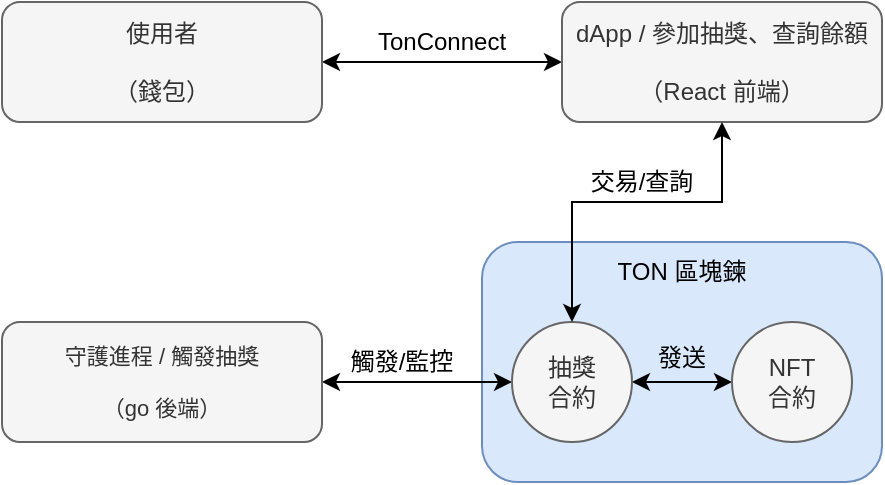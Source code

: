 <mxfile version="24.7.5" pages="2">
  <diagram name="第 1 页" id="FOlYxHShmwy1e1oTtc97">
    <mxGraphModel dx="675" dy="481" grid="1" gridSize="10" guides="1" tooltips="1" connect="1" arrows="1" fold="1" page="1" pageScale="1" pageWidth="827" pageHeight="1169" math="0" shadow="0">
      <root>
        <mxCell id="0" />
        <mxCell id="1" parent="0" />
        <mxCell id="Q_ZhAPwViul3IWRuw0_R-4" style="edgeStyle=orthogonalEdgeStyle;rounded=0;orthogonalLoop=1;jettySize=auto;html=1;exitX=1;exitY=0.5;exitDx=0;exitDy=0;entryX=0;entryY=0.5;entryDx=0;entryDy=0;startArrow=classic;startFill=1;" edge="1" parent="1" source="Q_ZhAPwViul3IWRuw0_R-2" target="Q_ZhAPwViul3IWRuw0_R-3">
          <mxGeometry relative="1" as="geometry" />
        </mxCell>
        <mxCell id="Q_ZhAPwViul3IWRuw0_R-2" value="使用者&lt;br&gt;&lt;br&gt;（錢包）" style="rounded=1;whiteSpace=wrap;html=1;fillColor=#f5f5f5;fontColor=#333333;strokeColor=#666666;" vertex="1" parent="1">
          <mxGeometry x="40" y="260" width="160" height="60" as="geometry" />
        </mxCell>
        <mxCell id="Q_ZhAPwViul3IWRuw0_R-3" value="dApp / 參加抽獎、查詢餘額&lt;br&gt;&lt;br&gt;（React 前端）" style="rounded=1;whiteSpace=wrap;html=1;fillColor=#f5f5f5;fontColor=#333333;strokeColor=#666666;" vertex="1" parent="1">
          <mxGeometry x="320" y="260" width="160" height="60" as="geometry" />
        </mxCell>
        <mxCell id="Q_ZhAPwViul3IWRuw0_R-5" value="" style="rounded=1;whiteSpace=wrap;html=1;fillColor=#dae8fc;strokeColor=#6c8ebf;" vertex="1" parent="1">
          <mxGeometry x="280" y="380" width="200" height="120" as="geometry" />
        </mxCell>
        <mxCell id="Q_ZhAPwViul3IWRuw0_R-8" style="edgeStyle=orthogonalEdgeStyle;rounded=0;orthogonalLoop=1;jettySize=auto;html=1;exitX=1;exitY=0.5;exitDx=0;exitDy=0;entryX=0;entryY=0.5;entryDx=0;entryDy=0;startArrow=classic;startFill=1;" edge="1" parent="1" source="Q_ZhAPwViul3IWRuw0_R-7" target="Q_ZhAPwViul3IWRuw0_R-12">
          <mxGeometry relative="1" as="geometry" />
        </mxCell>
        <mxCell id="Q_ZhAPwViul3IWRuw0_R-7" value="守護進程 / 觸發抽獎&lt;br&gt;&lt;br style=&quot;font-size: 11px;&quot;&gt;（go 後端）" style="rounded=1;whiteSpace=wrap;html=1;fontSize=11;fillColor=#f5f5f5;fontColor=#333333;strokeColor=#666666;" vertex="1" parent="1">
          <mxGeometry x="40" y="420" width="160" height="60" as="geometry" />
        </mxCell>
        <mxCell id="Q_ZhAPwViul3IWRuw0_R-9" value="觸發/監控" style="text;html=1;align=center;verticalAlign=middle;whiteSpace=wrap;rounded=0;" vertex="1" parent="1">
          <mxGeometry x="210" y="430" width="60" height="20" as="geometry" />
        </mxCell>
        <mxCell id="Q_ZhAPwViul3IWRuw0_R-10" value="交易/查詢" style="text;html=1;align=center;verticalAlign=middle;whiteSpace=wrap;rounded=0;fillColor=default;" vertex="1" parent="1">
          <mxGeometry x="330" y="340" width="60" height="20" as="geometry" />
        </mxCell>
        <mxCell id="Q_ZhAPwViul3IWRuw0_R-11" value="TON 區塊鍊" style="text;html=1;align=center;verticalAlign=middle;whiteSpace=wrap;rounded=0;" vertex="1" parent="1">
          <mxGeometry x="345" y="380" width="70" height="30" as="geometry" />
        </mxCell>
        <mxCell id="Q_ZhAPwViul3IWRuw0_R-14" style="edgeStyle=orthogonalEdgeStyle;rounded=0;orthogonalLoop=1;jettySize=auto;html=1;exitX=1;exitY=0.5;exitDx=0;exitDy=0;entryX=0;entryY=0.5;entryDx=0;entryDy=0;startArrow=classic;startFill=1;" edge="1" parent="1" source="Q_ZhAPwViul3IWRuw0_R-12" target="Q_ZhAPwViul3IWRuw0_R-13">
          <mxGeometry relative="1" as="geometry" />
        </mxCell>
        <mxCell id="Q_ZhAPwViul3IWRuw0_R-12" value="抽獎&lt;br&gt;合約" style="ellipse;whiteSpace=wrap;html=1;aspect=fixed;fillColor=#f5f5f5;fontColor=#333333;strokeColor=#666666;" vertex="1" parent="1">
          <mxGeometry x="295" y="420" width="60" height="60" as="geometry" />
        </mxCell>
        <mxCell id="Q_ZhAPwViul3IWRuw0_R-13" value="NFT&lt;br&gt;合約" style="ellipse;whiteSpace=wrap;html=1;aspect=fixed;fillColor=#f5f5f5;fontColor=#333333;strokeColor=#666666;" vertex="1" parent="1">
          <mxGeometry x="405" y="420" width="60" height="60" as="geometry" />
        </mxCell>
        <mxCell id="Q_ZhAPwViul3IWRuw0_R-16" value="TonConnect" style="text;html=1;align=center;verticalAlign=middle;whiteSpace=wrap;rounded=0;" vertex="1" parent="1">
          <mxGeometry x="230" y="270" width="60" height="20" as="geometry" />
        </mxCell>
        <mxCell id="Q_ZhAPwViul3IWRuw0_R-17" value="發送" style="text;html=1;align=center;verticalAlign=middle;whiteSpace=wrap;rounded=0;" vertex="1" parent="1">
          <mxGeometry x="365" y="425" width="30" height="25" as="geometry" />
        </mxCell>
        <mxCell id="Q_ZhAPwViul3IWRuw0_R-6" style="edgeStyle=orthogonalEdgeStyle;rounded=0;orthogonalLoop=1;jettySize=auto;html=1;exitX=0.5;exitY=1;exitDx=0;exitDy=0;entryX=0.5;entryY=0;entryDx=0;entryDy=0;startArrow=classic;startFill=1;" edge="1" parent="1" source="Q_ZhAPwViul3IWRuw0_R-3" target="Q_ZhAPwViul3IWRuw0_R-12">
          <mxGeometry relative="1" as="geometry">
            <Array as="points">
              <mxPoint x="400" y="360" />
              <mxPoint x="325" y="360" />
            </Array>
          </mxGeometry>
        </mxCell>
      </root>
    </mxGraphModel>
  </diagram>
  <diagram id="_77yd7WVJr2jkpO1pIeX" name="第 2 页">
    <mxGraphModel dx="651" dy="527" grid="1" gridSize="10" guides="1" tooltips="1" connect="1" arrows="1" fold="1" page="1" pageScale="1" pageWidth="827" pageHeight="1169" math="0" shadow="0">
      <root>
        <mxCell id="0" />
        <mxCell id="1" parent="0" />
        <mxCell id="c3mxjo0x1fhCeG2g-nTu-43" value="" style="rounded=0;whiteSpace=wrap;html=1;fillColor=#dae8fc;strokeColor=#6c8ebf;" vertex="1" parent="1">
          <mxGeometry x="390" y="280" width="150" height="200" as="geometry" />
        </mxCell>
        <mxCell id="c3mxjo0x1fhCeG2g-nTu-2" value="手動設定 GCP" style="rounded=1;whiteSpace=wrap;html=1;fontSize=12;fillColor=#f5f5f5;fontColor=#333333;strokeColor=#666666;" vertex="1" parent="1">
          <mxGeometry x="250" y="230" width="100" height="40" as="geometry" />
        </mxCell>
        <mxCell id="c3mxjo0x1fhCeG2g-nTu-15" style="edgeStyle=orthogonalEdgeStyle;rounded=0;orthogonalLoop=1;jettySize=auto;html=1;exitX=0.5;exitY=1;exitDx=0;exitDy=0;entryX=0.5;entryY=0;entryDx=0;entryDy=0;" edge="1" parent="1" source="c3mxjo0x1fhCeG2g-nTu-13" target="c3mxjo0x1fhCeG2g-nTu-2">
          <mxGeometry relative="1" as="geometry" />
        </mxCell>
        <mxCell id="c3mxjo0x1fhCeG2g-nTu-13" value="第一次部署" style="rounded=1;whiteSpace=wrap;html=1;fontSize=12;fillColor=#f5f5f5;strokeColor=#666666;fontColor=#333333;" vertex="1" parent="1">
          <mxGeometry x="250" y="160" width="100" height="40" as="geometry" />
        </mxCell>
        <mxCell id="c3mxjo0x1fhCeG2g-nTu-28" value="" style="rounded=0;whiteSpace=wrap;html=1;fillColor=#fff2cc;strokeColor=#d6b656;" vertex="1" parent="1">
          <mxGeometry x="220" y="280" width="150" height="200" as="geometry" />
        </mxCell>
        <mxCell id="c3mxjo0x1fhCeG2g-nTu-34" style="edgeStyle=orthogonalEdgeStyle;rounded=0;orthogonalLoop=1;jettySize=auto;html=1;exitX=0.5;exitY=1;exitDx=0;exitDy=0;entryX=0.5;entryY=0;entryDx=0;entryDy=0;" edge="1" parent="1" source="c3mxjo0x1fhCeG2g-nTu-29" target="c3mxjo0x1fhCeG2g-nTu-32">
          <mxGeometry relative="1" as="geometry" />
        </mxCell>
        <mxCell id="c3mxjo0x1fhCeG2g-nTu-29" value="&lt;div style=&quot;line-height: 18px; font-size: 12px;&quot;&gt;&lt;div style=&quot;line-height: 18px; font-size: 12px;&quot;&gt;&lt;font style=&quot;font-size: 12px;&quot; face=&quot;Menlo, Monaco, Courier New, monospace&quot;&gt;&lt;span style=&quot;font-size: 12px; white-space: pre;&quot;&gt;部署 Terraform&lt;/span&gt;&lt;/font&gt;&lt;br style=&quot;font-size: 12px;&quot;&gt;&lt;/div&gt;&lt;/div&gt;" style="rounded=1;whiteSpace=wrap;html=1;fontSize=12;fillColor=#f5f5f5;fontColor=default;strokeColor=#666666;labelBackgroundColor=none;" vertex="1" parent="1">
          <mxGeometry x="250" y="310" width="100" height="40" as="geometry" />
        </mxCell>
        <mxCell id="c3mxjo0x1fhCeG2g-nTu-31" value="&lt;div style=&quot;font-family: Menlo, Monaco, &amp;quot;Courier New&amp;quot;, monospace; line-height: 18px; white-space: pre; font-size: 12px;&quot;&gt;&lt;p style=&quot;margin: 0px; font-variant-numeric: normal; font-variant-east-asian: normal; font-variant-alternates: normal; font-kerning: auto; font-optical-sizing: auto; font-feature-settings: normal; font-variation-settings: normal; font-variant-position: normal; font-stretch: normal; font-size: 12px; line-height: normal; font-family: &amp;quot;PingFang TC&amp;quot;; text-align: start; white-space: normal;&quot; class=&quot;p1&quot;&gt;自動化部署準備&lt;/p&gt;&lt;/div&gt;" style="text;html=1;align=center;verticalAlign=middle;whiteSpace=wrap;rounded=0;labelBackgroundColor=none;fontSize=12;" vertex="1" parent="1">
          <mxGeometry x="230" y="300" width="10" height="160" as="geometry" />
        </mxCell>
        <mxCell id="c3mxjo0x1fhCeG2g-nTu-52" style="edgeStyle=orthogonalEdgeStyle;rounded=0;orthogonalLoop=1;jettySize=auto;html=1;exitX=1;exitY=0.5;exitDx=0;exitDy=0;entryX=0;entryY=0.5;entryDx=0;entryDy=0;" edge="1" parent="1" source="c3mxjo0x1fhCeG2g-nTu-32" target="c3mxjo0x1fhCeG2g-nTu-36">
          <mxGeometry relative="1" as="geometry" />
        </mxCell>
        <mxCell id="c3mxjo0x1fhCeG2g-nTu-32" value="部署 GKE" style="rounded=1;whiteSpace=wrap;html=1;fontSize=12;fillColor=#f5f5f5;fontColor=#333333;strokeColor=#666666;" vertex="1" parent="1">
          <mxGeometry x="250" y="400" width="100" height="40" as="geometry" />
        </mxCell>
        <mxCell id="c3mxjo0x1fhCeG2g-nTu-33" style="edgeStyle=orthogonalEdgeStyle;rounded=0;orthogonalLoop=1;jettySize=auto;html=1;exitX=0.5;exitY=1;exitDx=0;exitDy=0;entryX=0.5;entryY=0;entryDx=0;entryDy=0;" edge="1" parent="1" source="c3mxjo0x1fhCeG2g-nTu-2" target="c3mxjo0x1fhCeG2g-nTu-29">
          <mxGeometry relative="1" as="geometry" />
        </mxCell>
        <mxCell id="c3mxjo0x1fhCeG2g-nTu-40" style="edgeStyle=orthogonalEdgeStyle;rounded=0;orthogonalLoop=1;jettySize=auto;html=1;exitX=0.5;exitY=1;exitDx=0;exitDy=0;entryX=0.5;entryY=0;entryDx=0;entryDy=0;" edge="1" parent="1" source="c3mxjo0x1fhCeG2g-nTu-36" target="c3mxjo0x1fhCeG2g-nTu-37">
          <mxGeometry relative="1" as="geometry" />
        </mxCell>
        <mxCell id="c3mxjo0x1fhCeG2g-nTu-36" value="推送 GitHub" style="rounded=1;whiteSpace=wrap;html=1;fontSize=12;fillColor=#f5f5f5;fontColor=#333333;strokeColor=#666666;" vertex="1" parent="1">
          <mxGeometry x="405" y="300" width="100" height="40" as="geometry" />
        </mxCell>
        <mxCell id="c3mxjo0x1fhCeG2g-nTu-41" style="edgeStyle=orthogonalEdgeStyle;rounded=0;orthogonalLoop=1;jettySize=auto;html=1;exitX=0.5;exitY=1;exitDx=0;exitDy=0;entryX=0.5;entryY=0;entryDx=0;entryDy=0;" edge="1" parent="1" source="c3mxjo0x1fhCeG2g-nTu-37" target="c3mxjo0x1fhCeG2g-nTu-38">
          <mxGeometry relative="1" as="geometry" />
        </mxCell>
        <mxCell id="c3mxjo0x1fhCeG2g-nTu-37" value="CI：測試/構建" style="rounded=1;whiteSpace=wrap;html=1;fontSize=12;fillColor=#f5f5f5;fontColor=#333333;strokeColor=#666666;" vertex="1" parent="1">
          <mxGeometry x="405" y="360" width="100" height="40" as="geometry" />
        </mxCell>
        <mxCell id="c3mxjo0x1fhCeG2g-nTu-51" style="edgeStyle=orthogonalEdgeStyle;rounded=0;orthogonalLoop=1;jettySize=auto;html=1;exitX=0.5;exitY=1;exitDx=0;exitDy=0;entryX=0.5;entryY=0;entryDx=0;entryDy=0;" edge="1" parent="1" source="c3mxjo0x1fhCeG2g-nTu-38" target="c3mxjo0x1fhCeG2g-nTu-42">
          <mxGeometry relative="1" as="geometry" />
        </mxCell>
        <mxCell id="c3mxjo0x1fhCeG2g-nTu-38" value="CD：部署到GKE" style="rounded=1;whiteSpace=wrap;html=1;fontSize=12;fillColor=#f5f5f5;fontColor=#333333;strokeColor=#666666;" vertex="1" parent="1">
          <mxGeometry x="405" y="420" width="100" height="40" as="geometry" />
        </mxCell>
        <mxCell id="c3mxjo0x1fhCeG2g-nTu-42" value="服務發佈" style="rounded=1;whiteSpace=wrap;html=1;fontSize=12;fillColor=#f8cecc;strokeColor=#b85450;" vertex="1" parent="1">
          <mxGeometry x="405" y="500" width="100" height="40" as="geometry" />
        </mxCell>
        <mxCell id="c3mxjo0x1fhCeG2g-nTu-48" style="edgeStyle=orthogonalEdgeStyle;rounded=0;orthogonalLoop=1;jettySize=auto;html=1;exitX=0.5;exitY=1;exitDx=0;exitDy=0;entryX=0.5;entryY=0;entryDx=0;entryDy=0;" edge="1" parent="1" source="c3mxjo0x1fhCeG2g-nTu-47" target="c3mxjo0x1fhCeG2g-nTu-36">
          <mxGeometry relative="1" as="geometry" />
        </mxCell>
        <mxCell id="c3mxjo0x1fhCeG2g-nTu-47" value="後續開發維護" style="rounded=1;whiteSpace=wrap;html=1;fontSize=12;fillColor=#f5f5f5;fontColor=#333333;strokeColor=#666666;" vertex="1" parent="1">
          <mxGeometry x="405" y="160" width="100" height="40" as="geometry" />
        </mxCell>
        <mxCell id="c3mxjo0x1fhCeG2g-nTu-50" value="&lt;div style=&quot;font-family: Menlo, Monaco, &amp;quot;Courier New&amp;quot;, monospace; line-height: 18px; white-space: pre; font-size: 12px;&quot;&gt;&lt;p style=&quot;margin: 0px; font-variant-numeric: normal; font-variant-east-asian: normal; font-variant-alternates: normal; font-kerning: auto; font-optical-sizing: auto; font-feature-settings: normal; font-variation-settings: normal; font-variant-position: normal; font-stretch: normal; font-size: 12px; line-height: normal; font-family: &amp;quot;PingFang TC&amp;quot;; text-align: start; white-space: normal;&quot; class=&quot;p1&quot;&gt;自動化部署流程&lt;/p&gt;&lt;/div&gt;" style="text;html=1;align=center;verticalAlign=middle;whiteSpace=wrap;rounded=0;labelBackgroundColor=none;fontSize=12;" vertex="1" parent="1">
          <mxGeometry x="520" y="300" width="10" height="160" as="geometry" />
        </mxCell>
      </root>
    </mxGraphModel>
  </diagram>
</mxfile>
